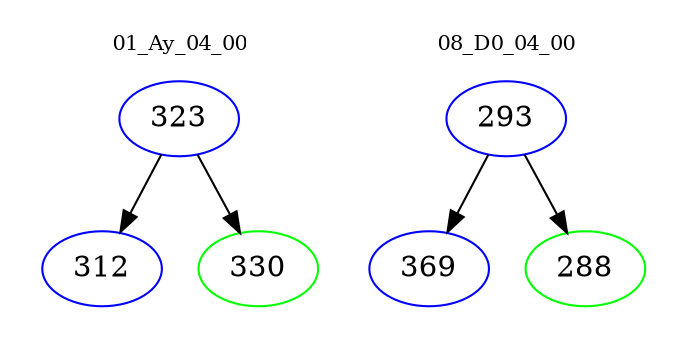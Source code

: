 digraph{
subgraph cluster_0 {
color = white
label = "01_Ay_04_00";
fontsize=10;
T0_323 [label="323", color="blue"]
T0_323 -> T0_312 [color="black"]
T0_312 [label="312", color="blue"]
T0_323 -> T0_330 [color="black"]
T0_330 [label="330", color="green"]
}
subgraph cluster_1 {
color = white
label = "08_D0_04_00";
fontsize=10;
T1_293 [label="293", color="blue"]
T1_293 -> T1_369 [color="black"]
T1_369 [label="369", color="blue"]
T1_293 -> T1_288 [color="black"]
T1_288 [label="288", color="green"]
}
}

